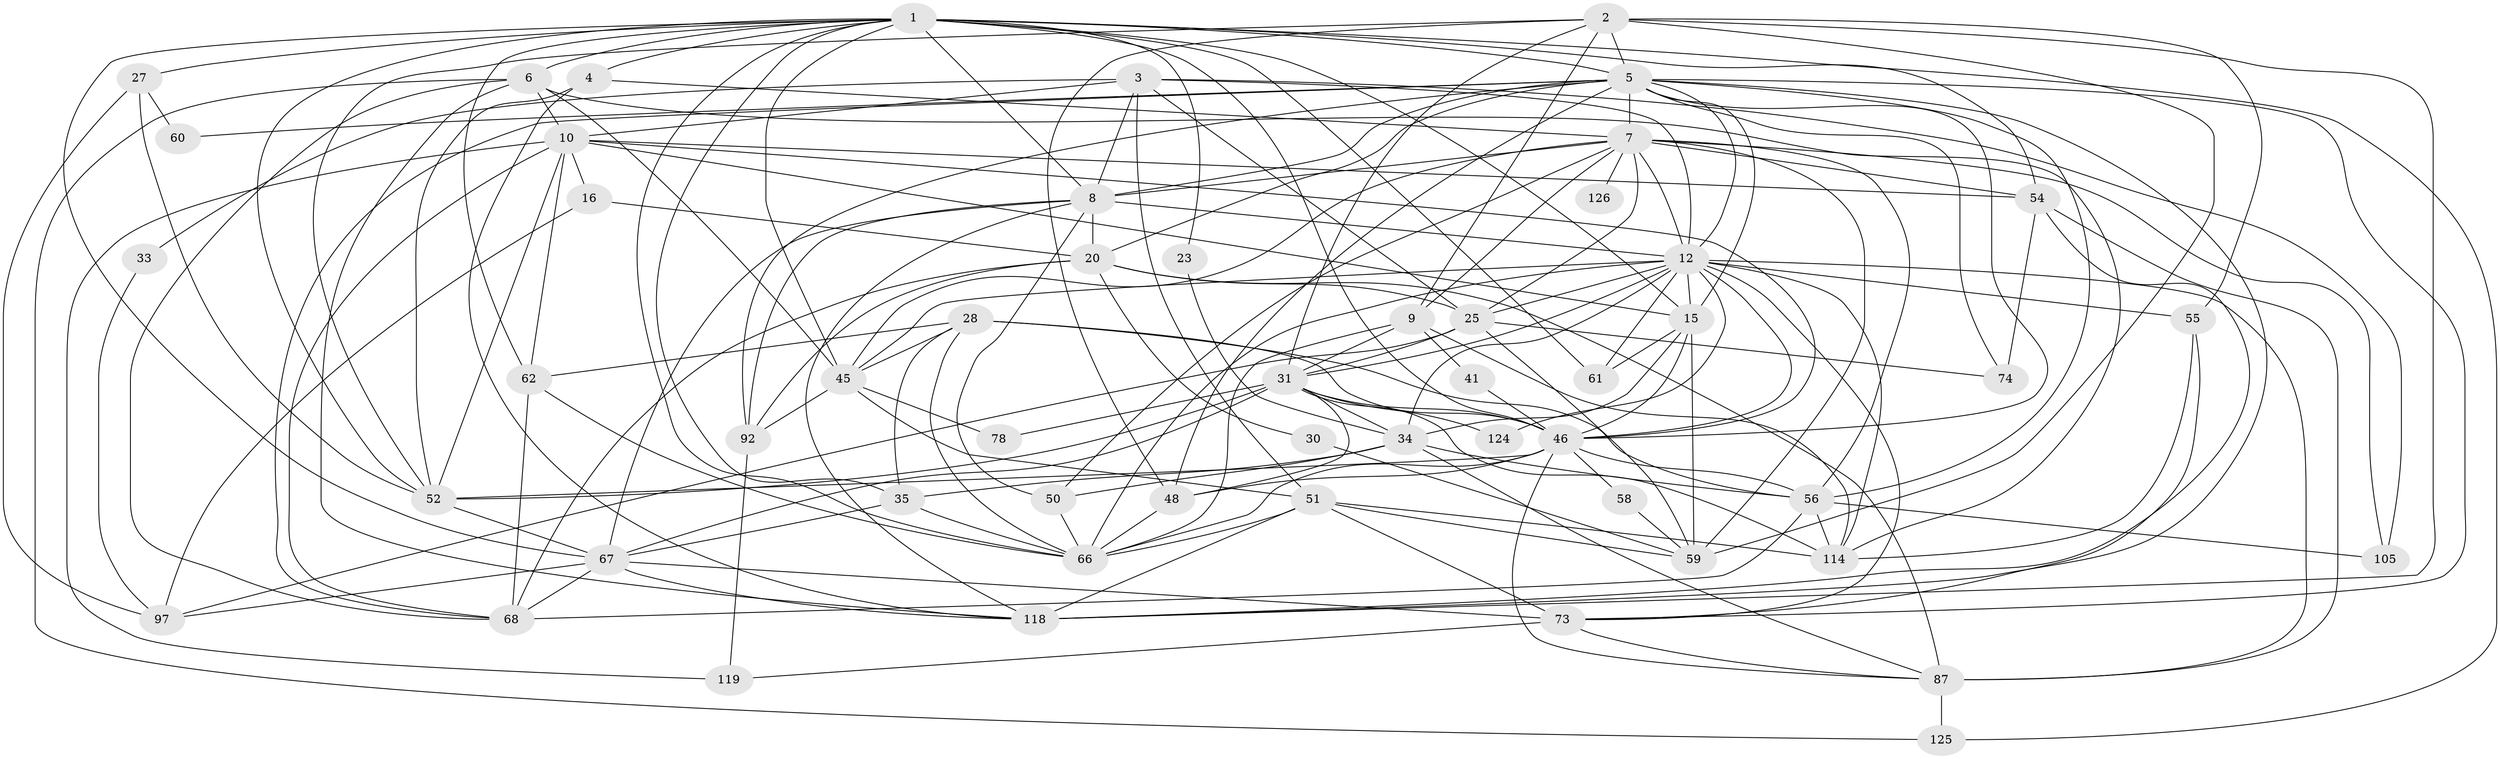 // original degree distribution, {3: 0.25925925925925924, 5: 0.25925925925925924, 2: 0.13333333333333333, 4: 0.2518518518518518, 6: 0.05925925925925926, 8: 0.022222222222222223, 7: 0.007407407407407408, 9: 0.007407407407407408}
// Generated by graph-tools (version 1.1) at 2025/18/03/04/25 18:18:33]
// undirected, 54 vertices, 175 edges
graph export_dot {
graph [start="1"]
  node [color=gray90,style=filled];
  1 [super="+53+39+18"];
  2 [super="+14"];
  3 [super="+22"];
  4 [super="+102+95"];
  5 [super="+24+91"];
  6 [super="+26+106"];
  7 [super="+85+32+76"];
  8 [super="+43+36"];
  9 [super="+17"];
  10 [super="+133+11+37"];
  12 [super="+82+13+123+75"];
  15 [super="+29"];
  16 [super="+96"];
  20 [super="+115+86"];
  23;
  25 [super="+112+100"];
  27;
  28 [super="+38+120"];
  30;
  31 [super="+64"];
  33;
  34 [super="+98"];
  35 [super="+93+135"];
  41;
  45 [super="+107"];
  46 [super="+57"];
  48 [super="+80"];
  50 [super="+109"];
  51 [super="+94"];
  52 [super="+70"];
  54 [super="+131"];
  55;
  56 [super="+111+83+122"];
  58;
  59 [super="+113+117"];
  60;
  61;
  62 [super="+88"];
  66 [super="+81"];
  67 [super="+99"];
  68 [super="+121"];
  73 [super="+77+79"];
  74;
  78;
  87;
  92;
  97;
  105;
  114;
  118;
  119;
  124;
  125;
  126;
  1 -- 5;
  1 -- 67;
  1 -- 54;
  1 -- 15 [weight=2];
  1 -- 66;
  1 -- 35;
  1 -- 4;
  1 -- 6;
  1 -- 8;
  1 -- 52;
  1 -- 125;
  1 -- 23;
  1 -- 27;
  1 -- 61;
  1 -- 62;
  1 -- 45;
  1 -- 46;
  2 -- 118;
  2 -- 55;
  2 -- 52;
  2 -- 5;
  2 -- 9;
  2 -- 59;
  2 -- 48;
  2 -- 31;
  3 -- 33;
  3 -- 51;
  3 -- 105;
  3 -- 10;
  3 -- 12;
  3 -- 8;
  3 -- 25;
  4 -- 52;
  4 -- 118;
  4 -- 7 [weight=2];
  5 -- 68;
  5 -- 8;
  5 -- 73;
  5 -- 74;
  5 -- 92;
  5 -- 48;
  5 -- 118;
  5 -- 60;
  5 -- 15;
  5 -- 12;
  5 -- 7 [weight=2];
  5 -- 56;
  5 -- 20;
  5 -- 46;
  6 -- 114;
  6 -- 125;
  6 -- 45;
  6 -- 118;
  6 -- 68;
  6 -- 10;
  7 -- 50;
  7 -- 56;
  7 -- 126 [weight=2];
  7 -- 59 [weight=2];
  7 -- 12;
  7 -- 8;
  7 -- 54;
  7 -- 9;
  7 -- 45;
  7 -- 105;
  7 -- 25;
  8 -- 92;
  8 -- 118;
  8 -- 67;
  8 -- 12 [weight=2];
  8 -- 50;
  8 -- 20 [weight=2];
  9 -- 114;
  9 -- 41;
  9 -- 66;
  9 -- 31;
  10 -- 52;
  10 -- 54;
  10 -- 62;
  10 -- 119;
  10 -- 16;
  10 -- 68;
  10 -- 15;
  10 -- 46;
  12 -- 66;
  12 -- 55;
  12 -- 31;
  12 -- 73;
  12 -- 45;
  12 -- 46;
  12 -- 87;
  12 -- 124;
  12 -- 114;
  12 -- 25;
  12 -- 61;
  12 -- 15;
  12 -- 34;
  15 -- 34;
  15 -- 59;
  15 -- 61;
  15 -- 46;
  16 -- 97;
  16 -- 20;
  20 -- 87;
  20 -- 92;
  20 -- 68;
  20 -- 25;
  20 -- 30;
  23 -- 34;
  25 -- 97;
  25 -- 74;
  25 -- 59;
  25 -- 31;
  27 -- 97;
  27 -- 52;
  27 -- 60;
  28 -- 62;
  28 -- 35;
  28 -- 66;
  28 -- 56;
  28 -- 45;
  28 -- 46;
  30 -- 59;
  31 -- 114 [weight=2];
  31 -- 34;
  31 -- 67;
  31 -- 78;
  31 -- 48;
  31 -- 52;
  31 -- 124;
  31 -- 46;
  33 -- 97;
  34 -- 87;
  34 -- 35;
  34 -- 56;
  34 -- 50;
  35 -- 67;
  35 -- 66 [weight=2];
  41 -- 46;
  45 -- 92;
  45 -- 51;
  45 -- 78;
  46 -- 56;
  46 -- 66 [weight=2];
  46 -- 48;
  46 -- 52;
  46 -- 87;
  46 -- 58;
  48 -- 66;
  50 -- 66;
  51 -- 118;
  51 -- 66;
  51 -- 114;
  51 -- 73;
  51 -- 59;
  52 -- 67;
  54 -- 118;
  54 -- 74;
  54 -- 87;
  55 -- 114;
  55 -- 73;
  56 -- 105;
  56 -- 68;
  56 -- 114;
  58 -- 59;
  62 -- 68;
  62 -- 66;
  67 -- 118;
  67 -- 97;
  67 -- 73;
  67 -- 68;
  73 -- 87;
  73 -- 119;
  87 -- 125;
  92 -- 119;
}
